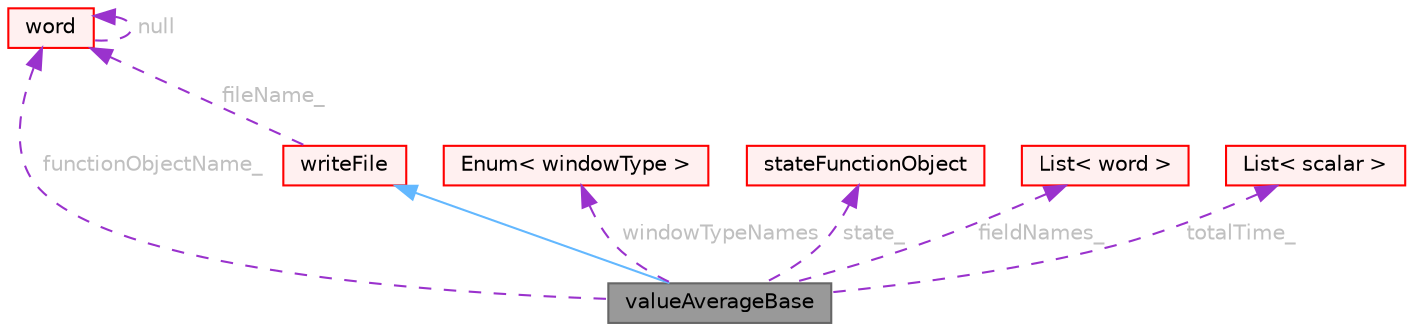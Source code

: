 digraph "valueAverageBase"
{
 // LATEX_PDF_SIZE
  bgcolor="transparent";
  edge [fontname=Helvetica,fontsize=10,labelfontname=Helvetica,labelfontsize=10];
  node [fontname=Helvetica,fontsize=10,shape=box,height=0.2,width=0.4];
  Node1 [id="Node000001",label="valueAverageBase",height=0.2,width=0.4,color="gray40", fillcolor="grey60", style="filled", fontcolor="black",tooltip="Base class that computes the ensemble- or time-based singular-value average values,..."];
  Node2 -> Node1 [id="edge1_Node000001_Node000002",dir="back",color="steelblue1",style="solid",tooltip=" "];
  Node2 [id="Node000002",label="writeFile",height=0.2,width=0.4,color="red", fillcolor="#FFF0F0", style="filled",URL="$classFoam_1_1functionObjects_1_1writeFile.html",tooltip="Base class for writing single files from the function objects."];
  Node15 -> Node2 [id="edge2_Node000002_Node000015",dir="back",color="darkorchid3",style="dashed",tooltip=" ",label=" fileName_",fontcolor="grey" ];
  Node15 [id="Node000015",label="word",height=0.2,width=0.4,color="red", fillcolor="#FFF0F0", style="filled",URL="$classFoam_1_1word.html",tooltip="A class for handling words, derived from Foam::string."];
  Node15 -> Node15 [id="edge3_Node000015_Node000015",dir="back",color="darkorchid3",style="dashed",tooltip=" ",label=" null",fontcolor="grey" ];
  Node18 -> Node1 [id="edge4_Node000001_Node000018",dir="back",color="darkorchid3",style="dashed",tooltip=" ",label=" windowTypeNames",fontcolor="grey" ];
  Node18 [id="Node000018",label="Enum\< windowType \>",height=0.2,width=0.4,color="red", fillcolor="#FFF0F0", style="filled",URL="$classFoam_1_1Enum.html",tooltip=" "];
  Node19 -> Node1 [id="edge5_Node000001_Node000019",dir="back",color="darkorchid3",style="dashed",tooltip=" ",label=" state_",fontcolor="grey" ];
  Node19 [id="Node000019",label="stateFunctionObject",height=0.2,width=0.4,color="red", fillcolor="#FFF0F0", style="filled",URL="$classFoam_1_1functionObjects_1_1stateFunctionObject.html",tooltip="Base class for function objects, adding functionality to read/write state information (data required ..."];
  Node15 -> Node1 [id="edge6_Node000001_Node000015",dir="back",color="darkorchid3",style="dashed",tooltip=" ",label=" functionObjectName_",fontcolor="grey" ];
  Node39 -> Node1 [id="edge7_Node000001_Node000039",dir="back",color="darkorchid3",style="dashed",tooltip=" ",label=" fieldNames_",fontcolor="grey" ];
  Node39 [id="Node000039",label="List\< word \>",height=0.2,width=0.4,color="red", fillcolor="#FFF0F0", style="filled",URL="$classFoam_1_1List.html",tooltip=" "];
  Node43 -> Node1 [id="edge8_Node000001_Node000043",dir="back",color="darkorchid3",style="dashed",tooltip=" ",label=" totalTime_",fontcolor="grey" ];
  Node43 [id="Node000043",label="List\< scalar \>",height=0.2,width=0.4,color="red", fillcolor="#FFF0F0", style="filled",URL="$classFoam_1_1List.html",tooltip=" "];
}
